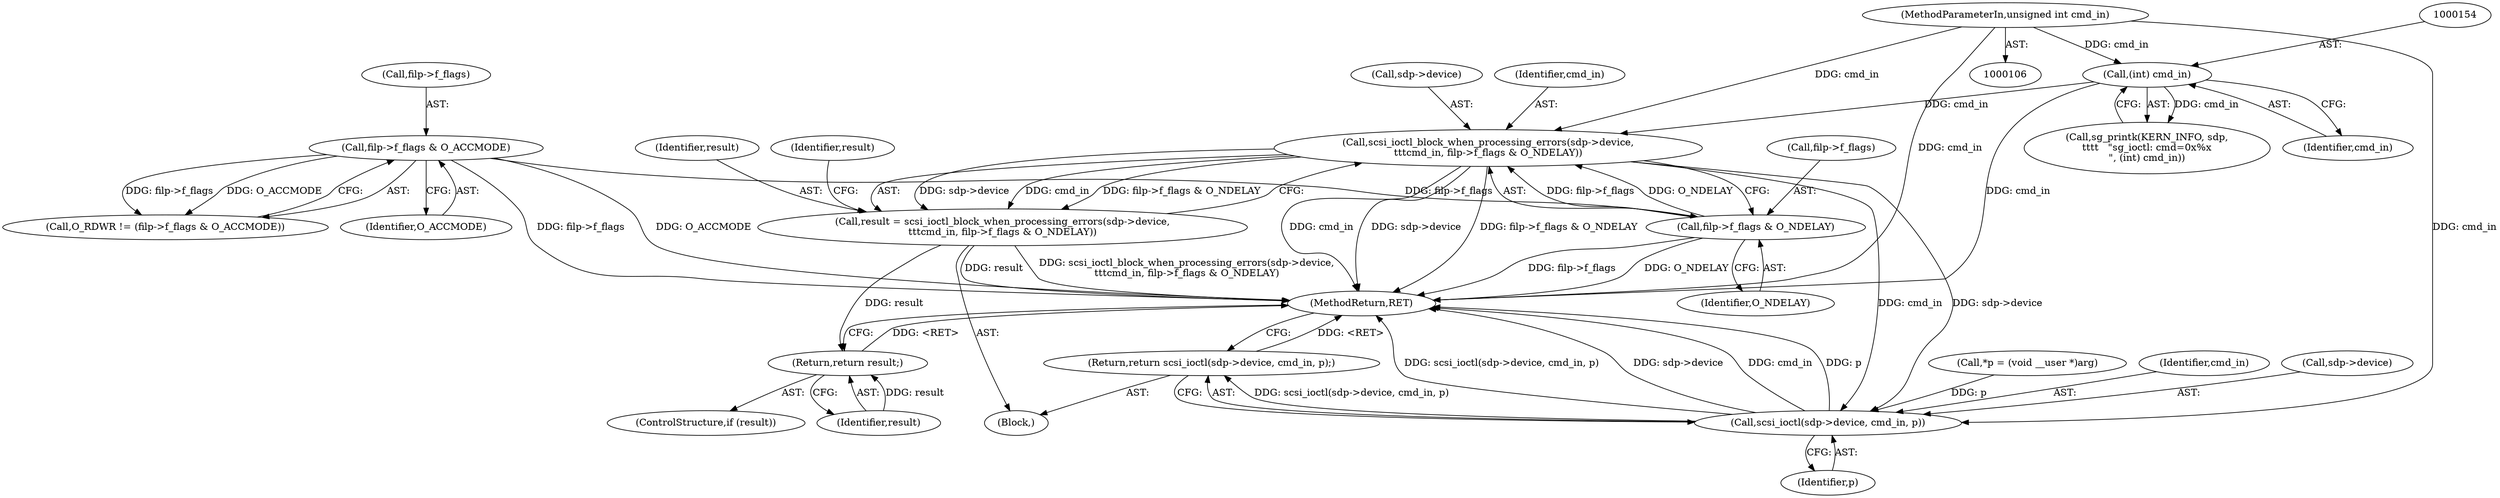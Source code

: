 digraph "0_linux_3e0097499839e0fe3af380410eababe5a47c4cf9_0@pointer" {
"1001039" [label="(Call,scsi_ioctl_block_when_processing_errors(sdp->device,\n\t\t\tcmd_in, filp->f_flags & O_NDELAY))"];
"1000153" [label="(Call,(int) cmd_in)"];
"1000108" [label="(MethodParameterIn,unsigned int cmd_in)"];
"1001044" [label="(Call,filp->f_flags & O_NDELAY)"];
"1000160" [label="(Call,filp->f_flags & O_ACCMODE)"];
"1001037" [label="(Call,result = scsi_ioctl_block_when_processing_errors(sdp->device,\n\t\t\tcmd_in, filp->f_flags & O_NDELAY))"];
"1001051" [label="(Return,return result;)"];
"1001054" [label="(Call,scsi_ioctl(sdp->device, cmd_in, p))"];
"1001053" [label="(Return,return scsi_ioctl(sdp->device, cmd_in, p);)"];
"1000110" [label="(Block,)"];
"1001053" [label="(Return,return scsi_ioctl(sdp->device, cmd_in, p);)"];
"1000158" [label="(Call,O_RDWR != (filp->f_flags & O_ACCMODE))"];
"1001048" [label="(Identifier,O_NDELAY)"];
"1000112" [label="(Call,*p = (void __user *)arg)"];
"1000153" [label="(Call,(int) cmd_in)"];
"1001039" [label="(Call,scsi_ioctl_block_when_processing_errors(sdp->device,\n\t\t\tcmd_in, filp->f_flags & O_NDELAY))"];
"1001051" [label="(Return,return result;)"];
"1001044" [label="(Call,filp->f_flags & O_NDELAY)"];
"1001058" [label="(Identifier,cmd_in)"];
"1001054" [label="(Call,scsi_ioctl(sdp->device, cmd_in, p))"];
"1000160" [label="(Call,filp->f_flags & O_ACCMODE)"];
"1000164" [label="(Identifier,O_ACCMODE)"];
"1000161" [label="(Call,filp->f_flags)"];
"1000155" [label="(Identifier,cmd_in)"];
"1000149" [label="(Call,sg_printk(KERN_INFO, sdp,\n\t\t\t\t   \"sg_ioctl: cmd=0x%x\n\", (int) cmd_in))"];
"1001045" [label="(Call,filp->f_flags)"];
"1001060" [label="(MethodReturn,RET)"];
"1001059" [label="(Identifier,p)"];
"1001037" [label="(Call,result = scsi_ioctl_block_when_processing_errors(sdp->device,\n\t\t\tcmd_in, filp->f_flags & O_NDELAY))"];
"1001052" [label="(Identifier,result)"];
"1001040" [label="(Call,sdp->device)"];
"1001049" [label="(ControlStructure,if (result))"];
"1001055" [label="(Call,sdp->device)"];
"1000108" [label="(MethodParameterIn,unsigned int cmd_in)"];
"1001038" [label="(Identifier,result)"];
"1001050" [label="(Identifier,result)"];
"1001043" [label="(Identifier,cmd_in)"];
"1001039" -> "1001037"  [label="AST: "];
"1001039" -> "1001044"  [label="CFG: "];
"1001040" -> "1001039"  [label="AST: "];
"1001043" -> "1001039"  [label="AST: "];
"1001044" -> "1001039"  [label="AST: "];
"1001037" -> "1001039"  [label="CFG: "];
"1001039" -> "1001060"  [label="DDG: sdp->device"];
"1001039" -> "1001060"  [label="DDG: filp->f_flags & O_NDELAY"];
"1001039" -> "1001060"  [label="DDG: cmd_in"];
"1001039" -> "1001037"  [label="DDG: sdp->device"];
"1001039" -> "1001037"  [label="DDG: cmd_in"];
"1001039" -> "1001037"  [label="DDG: filp->f_flags & O_NDELAY"];
"1000153" -> "1001039"  [label="DDG: cmd_in"];
"1000108" -> "1001039"  [label="DDG: cmd_in"];
"1001044" -> "1001039"  [label="DDG: filp->f_flags"];
"1001044" -> "1001039"  [label="DDG: O_NDELAY"];
"1001039" -> "1001054"  [label="DDG: sdp->device"];
"1001039" -> "1001054"  [label="DDG: cmd_in"];
"1000153" -> "1000149"  [label="AST: "];
"1000153" -> "1000155"  [label="CFG: "];
"1000154" -> "1000153"  [label="AST: "];
"1000155" -> "1000153"  [label="AST: "];
"1000149" -> "1000153"  [label="CFG: "];
"1000153" -> "1001060"  [label="DDG: cmd_in"];
"1000153" -> "1000149"  [label="DDG: cmd_in"];
"1000108" -> "1000153"  [label="DDG: cmd_in"];
"1000108" -> "1000106"  [label="AST: "];
"1000108" -> "1001060"  [label="DDG: cmd_in"];
"1000108" -> "1001054"  [label="DDG: cmd_in"];
"1001044" -> "1001048"  [label="CFG: "];
"1001045" -> "1001044"  [label="AST: "];
"1001048" -> "1001044"  [label="AST: "];
"1001044" -> "1001060"  [label="DDG: filp->f_flags"];
"1001044" -> "1001060"  [label="DDG: O_NDELAY"];
"1000160" -> "1001044"  [label="DDG: filp->f_flags"];
"1000160" -> "1000158"  [label="AST: "];
"1000160" -> "1000164"  [label="CFG: "];
"1000161" -> "1000160"  [label="AST: "];
"1000164" -> "1000160"  [label="AST: "];
"1000158" -> "1000160"  [label="CFG: "];
"1000160" -> "1001060"  [label="DDG: O_ACCMODE"];
"1000160" -> "1001060"  [label="DDG: filp->f_flags"];
"1000160" -> "1000158"  [label="DDG: filp->f_flags"];
"1000160" -> "1000158"  [label="DDG: O_ACCMODE"];
"1001037" -> "1000110"  [label="AST: "];
"1001038" -> "1001037"  [label="AST: "];
"1001050" -> "1001037"  [label="CFG: "];
"1001037" -> "1001060"  [label="DDG: result"];
"1001037" -> "1001060"  [label="DDG: scsi_ioctl_block_when_processing_errors(sdp->device,\n\t\t\tcmd_in, filp->f_flags & O_NDELAY)"];
"1001037" -> "1001051"  [label="DDG: result"];
"1001051" -> "1001049"  [label="AST: "];
"1001051" -> "1001052"  [label="CFG: "];
"1001052" -> "1001051"  [label="AST: "];
"1001060" -> "1001051"  [label="CFG: "];
"1001051" -> "1001060"  [label="DDG: <RET>"];
"1001052" -> "1001051"  [label="DDG: result"];
"1001054" -> "1001053"  [label="AST: "];
"1001054" -> "1001059"  [label="CFG: "];
"1001055" -> "1001054"  [label="AST: "];
"1001058" -> "1001054"  [label="AST: "];
"1001059" -> "1001054"  [label="AST: "];
"1001053" -> "1001054"  [label="CFG: "];
"1001054" -> "1001060"  [label="DDG: sdp->device"];
"1001054" -> "1001060"  [label="DDG: cmd_in"];
"1001054" -> "1001060"  [label="DDG: scsi_ioctl(sdp->device, cmd_in, p)"];
"1001054" -> "1001060"  [label="DDG: p"];
"1001054" -> "1001053"  [label="DDG: scsi_ioctl(sdp->device, cmd_in, p)"];
"1000112" -> "1001054"  [label="DDG: p"];
"1001053" -> "1000110"  [label="AST: "];
"1001060" -> "1001053"  [label="CFG: "];
"1001053" -> "1001060"  [label="DDG: <RET>"];
}
